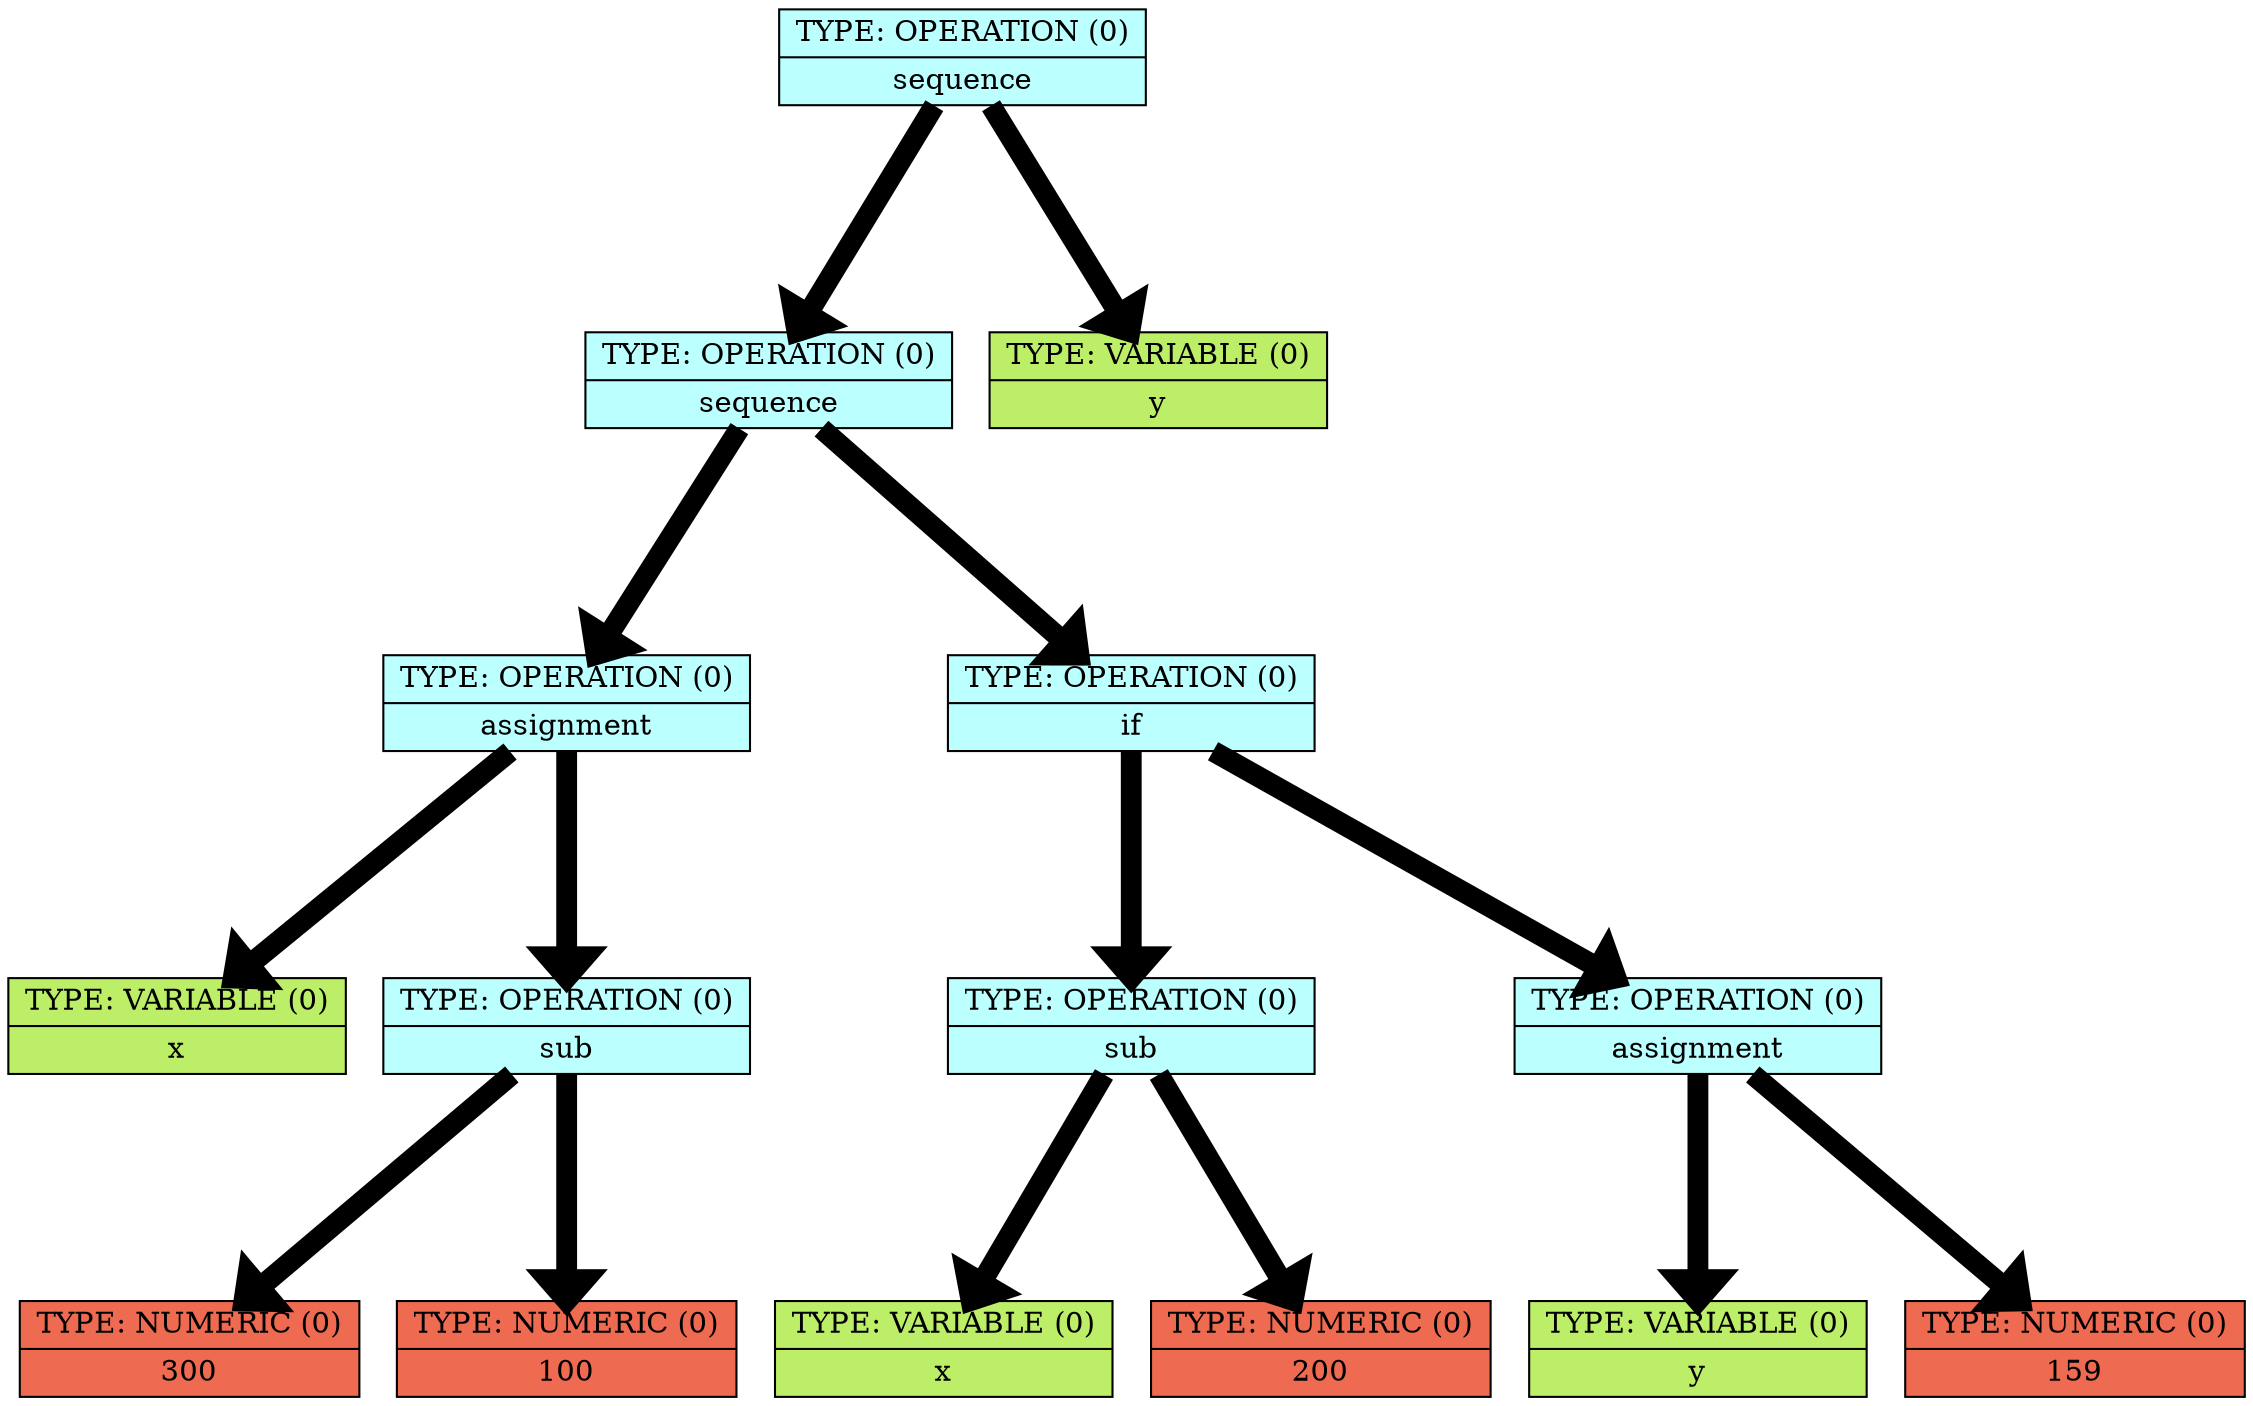 digraph structs {    
rankdir = TB;        
graph [dpi = 200];   
ranksep = 1.5;       
edge[penwidth = 10]; 
cell0 [style = filled, color = black, shape=record, 
fillcolor = paleturquoise1, label = " { <ptr> TYPE: OPERATION (0) | sequence} " ];                         
cell1 [style = filled, color = black, shape=record, 
fillcolor = paleturquoise1, label = " { <ptr> TYPE: OPERATION (0) | sequence} " ];                         
cell2 [style = filled, color = black, shape=record, 
fillcolor = paleturquoise1, label = " { <ptr> TYPE: OPERATION (0) | assignment} " ];                         
cell3 [style = filled, color = black, shape=record, 
fillcolor = darkolivegreen2, label = " { <ptr> TYPE: VARIABLE (0) | x} " ];                         
cell4 [style = filled, color = black, shape=record, 
fillcolor = paleturquoise1, label = " { <ptr> TYPE: OPERATION (0) | sub} " ];                         
cell5 [style = filled, color = black, shape=record, 
fillcolor = coral2, label = " { <ptr> TYPE: NUMERIC (0) | 300} " ];                         
cell6 [style = filled, color = black, shape=record, 
fillcolor = coral2, label = " { <ptr> TYPE: NUMERIC (0) | 100} " ];                         
cell7 [style = filled, color = black, shape=record, 
fillcolor = paleturquoise1, label = " { <ptr> TYPE: OPERATION (0) | if} " ];                         
cell8 [style = filled, color = black, shape=record, 
fillcolor = paleturquoise1, label = " { <ptr> TYPE: OPERATION (0) | sub} " ];                         
cell9 [style = filled, color = black, shape=record, 
fillcolor = darkolivegreen2, label = " { <ptr> TYPE: VARIABLE (0) | x} " ];                         
cell10 [style = filled, color = black, shape=record, 
fillcolor = coral2, label = " { <ptr> TYPE: NUMERIC (0) | 200} " ];                         
cell11 [style = filled, color = black, shape=record, 
fillcolor = paleturquoise1, label = " { <ptr> TYPE: OPERATION (0) | assignment} " ];                         
cell12 [style = filled, color = black, shape=record, 
fillcolor = darkolivegreen2, label = " { <ptr> TYPE: VARIABLE (0) | y} " ];                         
cell13 [style = filled, color = black, shape=record, 
fillcolor = coral2, label = " { <ptr> TYPE: NUMERIC (0) | 159} " ];                         
cell14 [style = filled, color = black, shape=record, 
fillcolor = darkolivegreen2, label = " { <ptr> TYPE: VARIABLE (0) | y} " ];                         
cell0 -> cell1;
cell1 -> cell2;
cell2 -> cell3;
cell2 -> cell4;
cell4 -> cell5;
cell4 -> cell6;
cell1 -> cell7;
cell7 -> cell8;
cell8 -> cell9;
cell8 -> cell10;
cell7 -> cell11;
cell11 -> cell12;
cell11 -> cell13;
cell0 -> cell14;
}
